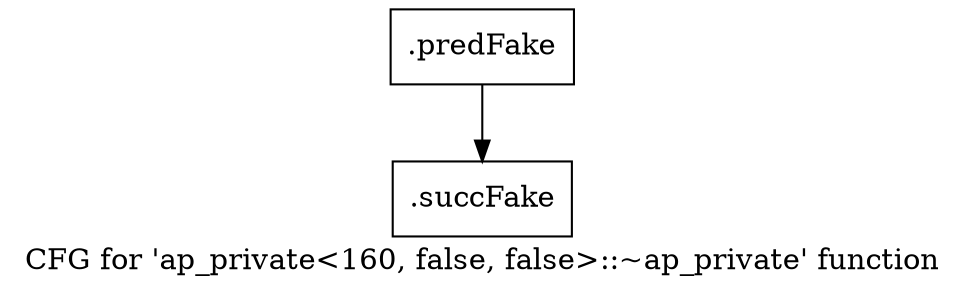 digraph "CFG for 'ap_private\<160, false, false\>::~ap_private' function" {
	label="CFG for 'ap_private\<160, false, false\>::~ap_private' function";

	Node0x5839e90 [shape=record,filename="",linenumber="",label="{.predFake}"];
	Node0x5839e90 -> Node0x60707f0[ callList="" memoryops="" filename="/mnt/xilinx/Vitis_HLS/2021.2/include/etc/ap_private.h" execusionnum="60"];
	Node0x60707f0 [shape=record,filename="/mnt/xilinx/Vitis_HLS/2021.2/include/etc/ap_private.h",linenumber="3442",label="{.succFake}"];
}
